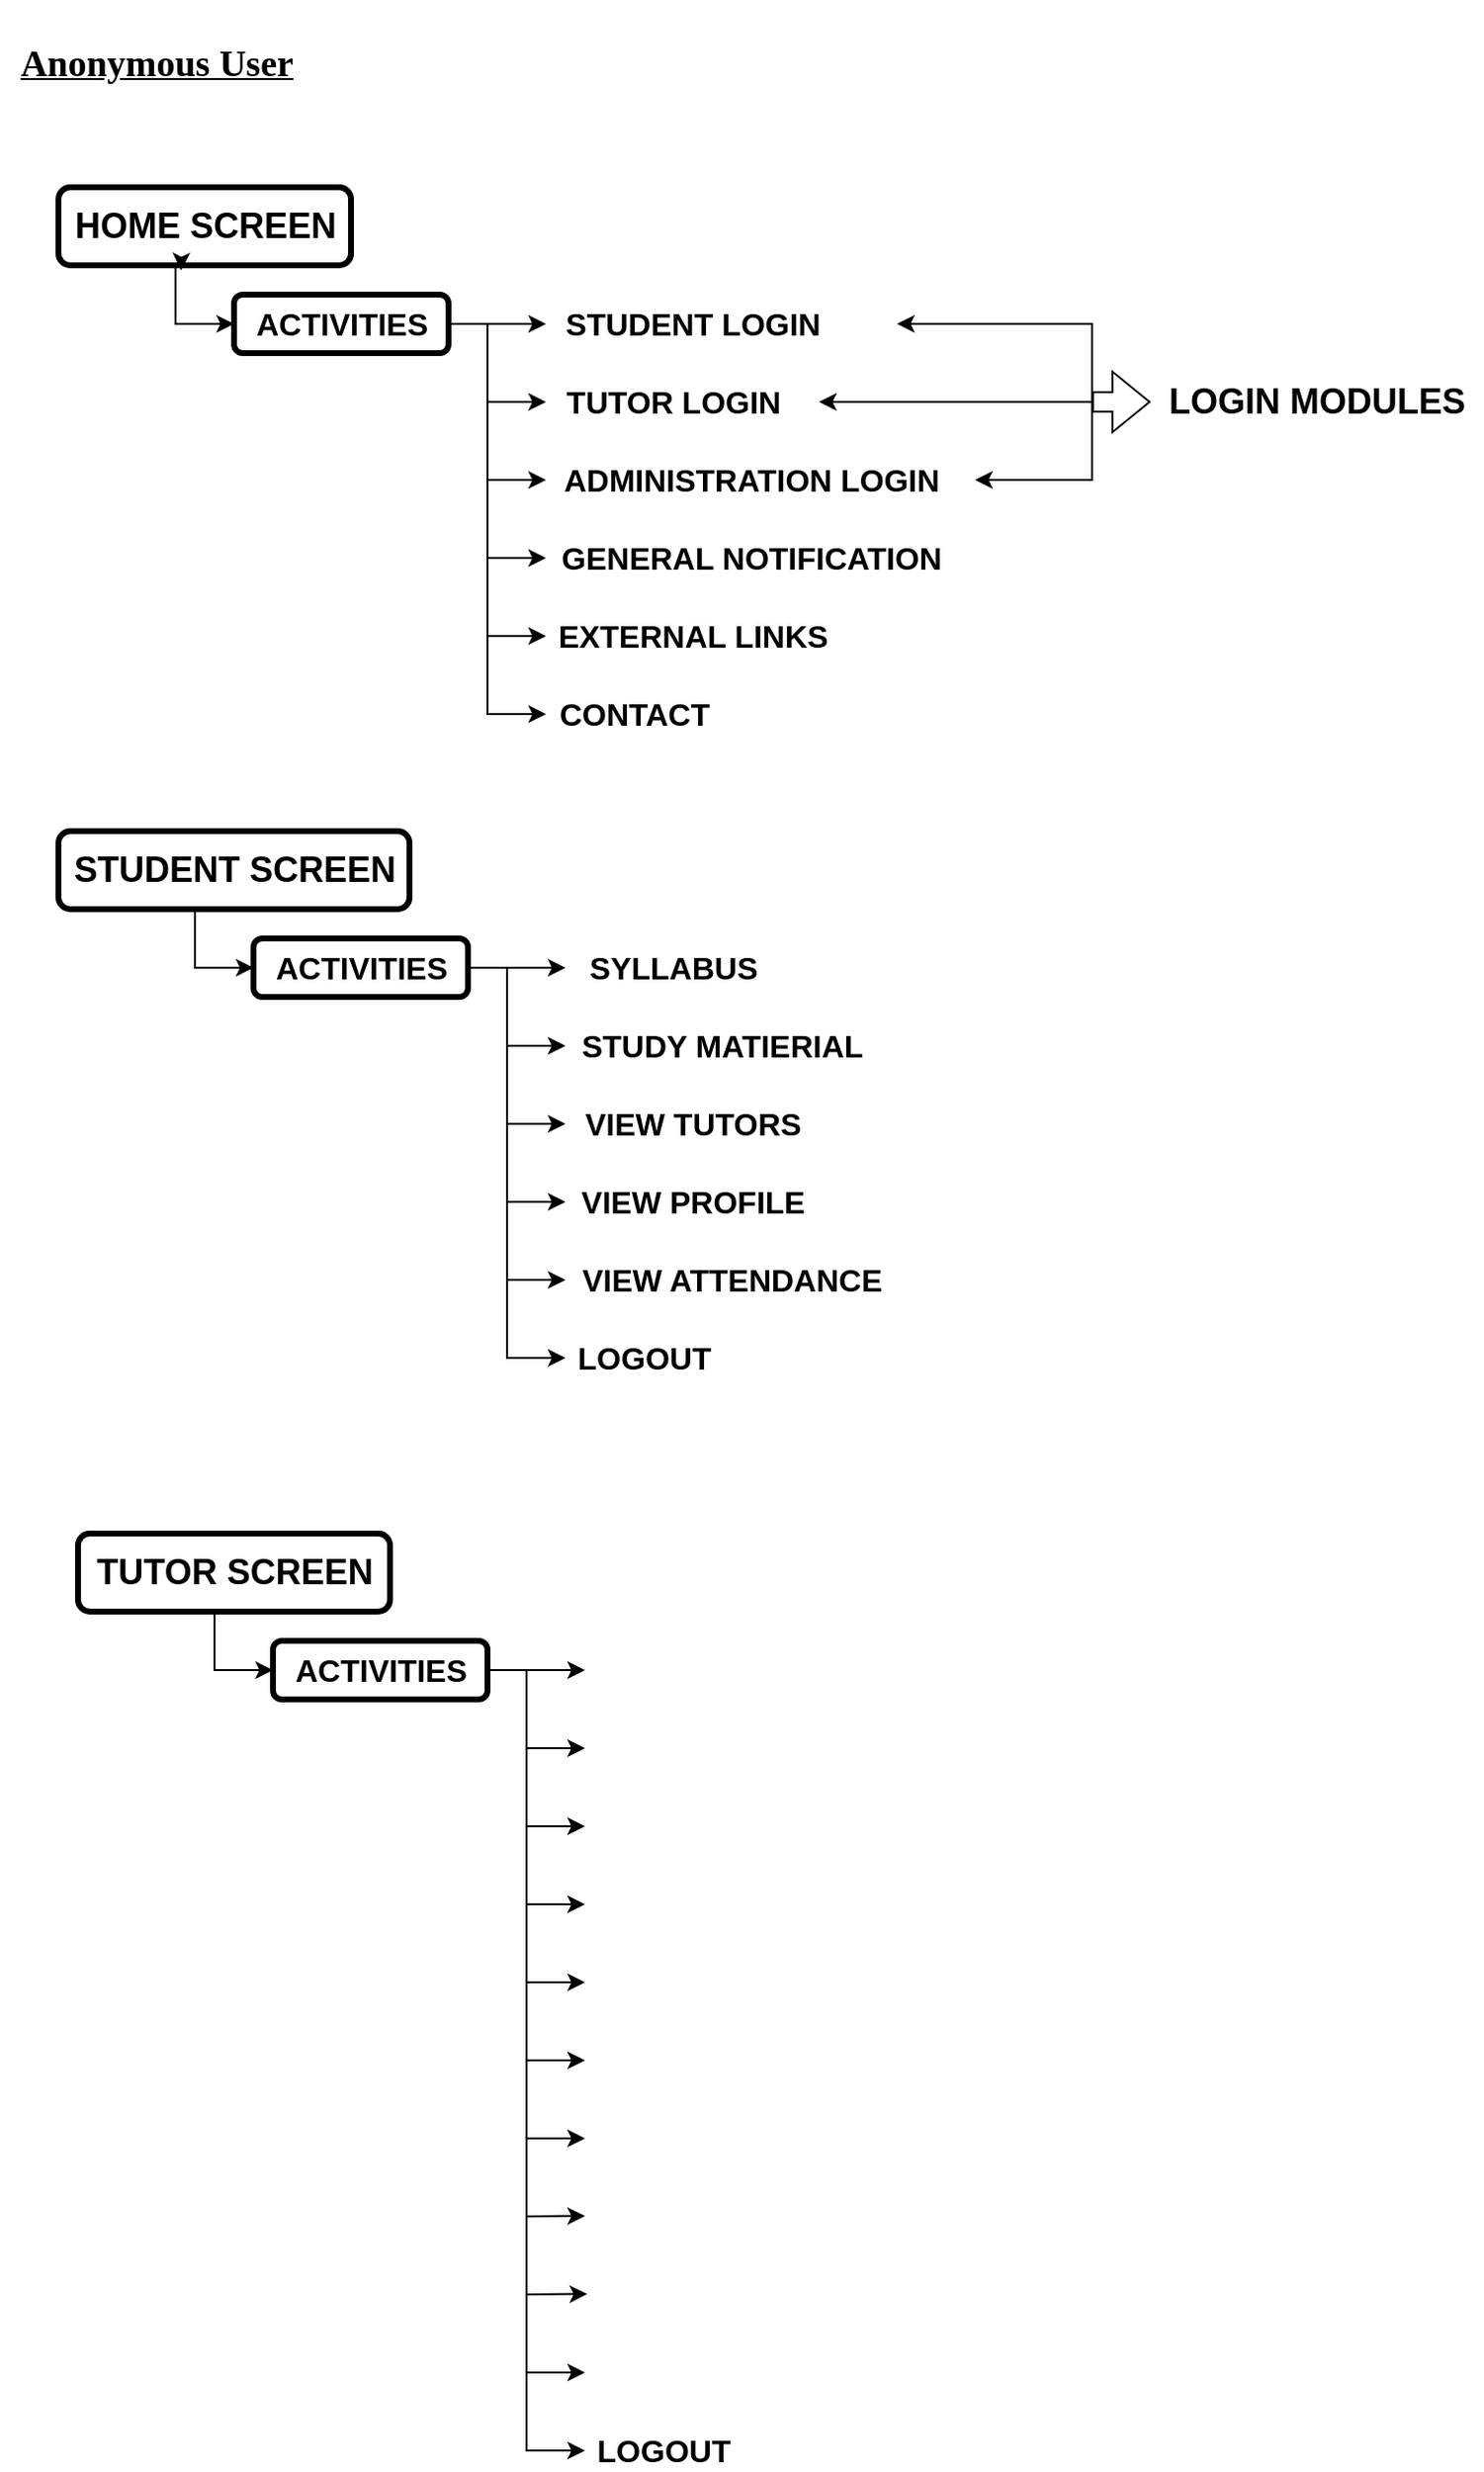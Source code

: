 <mxfile version="17.3.0" type="github"><diagram id="JyeO8aIsmQjS3cRMxxyG" name="Page-1"><mxGraphModel dx="1209" dy="642" grid="1" gridSize="10" guides="1" tooltips="1" connect="1" arrows="1" fold="1" page="1" pageScale="1" pageWidth="827" pageHeight="1169" math="0" shadow="0"><root><mxCell id="0"/><mxCell id="1" parent="0"/><mxCell id="z_aTLb3yzJRrWmlUR4qx-1" value="&lt;h1&gt;&lt;font face=&quot;Russo One&quot; data-font-src=&quot;https://fonts.googleapis.com/css?family=Russo+One&quot; style=&quot;font-size: 19px&quot;&gt;&lt;u&gt;Anonymous User&lt;/u&gt;&lt;/font&gt;&lt;/h1&gt;" style="text;html=1;resizable=0;autosize=1;align=center;verticalAlign=middle;points=[];fillColor=none;strokeColor=none;rounded=0;fontStyle=1;fontFamily=Russo one;fontSource=https%3A%2F%2Ffonts.googleapis.com%2Fcss%3Ffamily%3DRusso%2Bone;" parent="1" vertex="1"><mxGeometry x="40" y="40" width="160" height="50" as="geometry"/></mxCell><mxCell id="q49_IF3uHJFlD4PHDDiT-6" style="edgeStyle=orthogonalEdgeStyle;rounded=0;orthogonalLoop=1;jettySize=auto;html=1;fontSize=18;" parent="1" source="q49_IF3uHJFlD4PHDDiT-2" edge="1"><mxGeometry relative="1" as="geometry"><mxPoint x="160" y="200" as="targetPoint"/><Array as="points"><mxPoint x="130" y="200"/></Array></mxGeometry></mxCell><mxCell id="q49_IF3uHJFlD4PHDDiT-2" value="" style="rounded=1;whiteSpace=wrap;html=1;strokeWidth=3;fillColor=none;" parent="1" vertex="1"><mxGeometry x="70" y="130" width="150" height="40" as="geometry"/></mxCell><mxCell id="q49_IF3uHJFlD4PHDDiT-5" value="&lt;font style=&quot;font-size: 18px&quot;&gt;&lt;b&gt;HOME SCREEN&lt;/b&gt;&lt;/font&gt;" style="text;html=1;align=center;verticalAlign=middle;resizable=0;points=[];autosize=1;strokeColor=none;fillColor=none;" parent="1" vertex="1"><mxGeometry x="70" y="140" width="150" height="20" as="geometry"/></mxCell><mxCell id="q49_IF3uHJFlD4PHDDiT-9" style="edgeStyle=orthogonalEdgeStyle;rounded=0;orthogonalLoop=1;jettySize=auto;html=1;fontSize=16;" parent="1" source="q49_IF3uHJFlD4PHDDiT-7" edge="1"><mxGeometry relative="1" as="geometry"><mxPoint x="320" y="200" as="targetPoint"/></mxGeometry></mxCell><mxCell id="q49_IF3uHJFlD4PHDDiT-7" value="" style="rounded=1;whiteSpace=wrap;html=1;strokeWidth=3;fillColor=none;" parent="1" vertex="1"><mxGeometry x="160" y="185" width="110" height="30" as="geometry"/></mxCell><mxCell id="q49_IF3uHJFlD4PHDDiT-8" value="&lt;b style=&quot;font-size: 16px&quot;&gt;ACTIVITIES&lt;/b&gt;" style="text;html=1;align=center;verticalAlign=middle;resizable=0;points=[];autosize=1;strokeColor=none;fillColor=none;" parent="1" vertex="1"><mxGeometry x="165" y="190" width="100" height="20" as="geometry"/></mxCell><mxCell id="q49_IF3uHJFlD4PHDDiT-10" value="" style="endArrow=classic;html=1;rounded=0;fontSize=16;" parent="1" edge="1"><mxGeometry width="50" height="50" relative="1" as="geometry"><mxPoint x="290" y="200" as="sourcePoint"/><mxPoint x="320" y="240" as="targetPoint"/><Array as="points"><mxPoint x="290" y="240"/></Array></mxGeometry></mxCell><mxCell id="q49_IF3uHJFlD4PHDDiT-11" value="&lt;span style=&quot;font-size: 16px&quot;&gt;&lt;b&gt;STUDENT LOGIN&lt;/b&gt;&lt;/span&gt;" style="text;html=1;align=center;verticalAlign=middle;resizable=0;points=[];autosize=1;strokeColor=none;fillColor=none;" parent="1" vertex="1"><mxGeometry x="320" y="190" width="150" height="20" as="geometry"/></mxCell><mxCell id="q49_IF3uHJFlD4PHDDiT-12" value="&lt;span style=&quot;font-size: 16px&quot;&gt;&lt;b&gt;TUTOR LOGIN&lt;/b&gt;&lt;/span&gt;" style="text;html=1;align=center;verticalAlign=middle;resizable=0;points=[];autosize=1;strokeColor=none;fillColor=none;" parent="1" vertex="1"><mxGeometry x="320" y="230" width="130" height="20" as="geometry"/></mxCell><mxCell id="q49_IF3uHJFlD4PHDDiT-13" value="" style="endArrow=classic;html=1;rounded=0;fontSize=16;" parent="1" edge="1"><mxGeometry width="50" height="50" relative="1" as="geometry"><mxPoint x="290" y="240" as="sourcePoint"/><mxPoint x="320" y="280" as="targetPoint"/><Array as="points"><mxPoint x="290" y="280"/></Array></mxGeometry></mxCell><mxCell id="q49_IF3uHJFlD4PHDDiT-14" value="" style="endArrow=classic;html=1;rounded=0;fontSize=16;" parent="1" edge="1"><mxGeometry width="50" height="50" relative="1" as="geometry"><mxPoint x="290" y="270" as="sourcePoint"/><mxPoint x="320" y="320" as="targetPoint"/><Array as="points"><mxPoint x="290" y="320"/></Array></mxGeometry></mxCell><mxCell id="q49_IF3uHJFlD4PHDDiT-15" value="" style="endArrow=classic;html=1;rounded=0;fontSize=16;" parent="1" edge="1"><mxGeometry width="50" height="50" relative="1" as="geometry"><mxPoint x="290" y="320" as="sourcePoint"/><mxPoint x="320" y="360" as="targetPoint"/><Array as="points"><mxPoint x="290" y="360"/></Array></mxGeometry></mxCell><mxCell id="q49_IF3uHJFlD4PHDDiT-17" value="" style="endArrow=classic;html=1;rounded=0;fontSize=16;" parent="1" edge="1"><mxGeometry width="50" height="50" relative="1" as="geometry"><mxPoint x="290" y="360" as="sourcePoint"/><mxPoint x="320" y="400" as="targetPoint"/><Array as="points"><mxPoint x="290" y="400"/></Array></mxGeometry></mxCell><mxCell id="q49_IF3uHJFlD4PHDDiT-18" value="&lt;span style=&quot;font-size: 16px&quot;&gt;&lt;b&gt;ADMINISTRATION LOGIN&lt;/b&gt;&lt;/span&gt;" style="text;html=1;align=center;verticalAlign=middle;resizable=0;points=[];autosize=1;strokeColor=none;fillColor=none;" parent="1" vertex="1"><mxGeometry x="320" y="270" width="210" height="20" as="geometry"/></mxCell><mxCell id="q49_IF3uHJFlD4PHDDiT-19" value="" style="endArrow=classic;startArrow=classic;html=1;rounded=0;fontSize=16;" parent="1" edge="1"><mxGeometry width="50" height="50" relative="1" as="geometry"><mxPoint x="540" y="280" as="sourcePoint"/><mxPoint x="500" y="200" as="targetPoint"/><Array as="points"><mxPoint x="600" y="280"/><mxPoint x="600" y="200"/></Array></mxGeometry></mxCell><mxCell id="q49_IF3uHJFlD4PHDDiT-20" value="" style="endArrow=classic;html=1;rounded=0;fontSize=16;" parent="1" edge="1"><mxGeometry width="50" height="50" relative="1" as="geometry"><mxPoint x="600" y="240" as="sourcePoint"/><mxPoint x="460" y="240" as="targetPoint"/></mxGeometry></mxCell><mxCell id="q49_IF3uHJFlD4PHDDiT-21" value="" style="shape=flexArrow;endArrow=classic;html=1;rounded=0;fontSize=16;" parent="1" edge="1"><mxGeometry width="50" height="50" relative="1" as="geometry"><mxPoint x="600" y="240" as="sourcePoint"/><mxPoint x="630" y="240" as="targetPoint"/><Array as="points"/></mxGeometry></mxCell><mxCell id="q49_IF3uHJFlD4PHDDiT-22" value="&lt;font style=&quot;font-size: 18px&quot;&gt;&lt;b&gt;LOGIN MODULES&lt;/b&gt;&lt;/font&gt;" style="text;html=1;align=center;verticalAlign=middle;resizable=0;points=[];autosize=1;strokeColor=none;fillColor=none;" parent="1" vertex="1"><mxGeometry x="630" y="230" width="170" height="20" as="geometry"/></mxCell><mxCell id="q49_IF3uHJFlD4PHDDiT-23" value="&lt;span style=&quot;font-size: 16px&quot;&gt;&lt;b&gt;GENERAL NOTIFICATION&lt;/b&gt;&lt;/span&gt;&lt;span style=&quot;color: rgba(0 , 0 , 0 , 0) ; font-family: monospace ; font-size: 0px&quot;&gt;%3CmxGraphModel%3E%3Croot%3E%3CmxCell%20id%3D%220%22%2F%3E%3CmxCell%20id%3D%221%22%20parent%3D%220%22%2F%3E%3CmxCell%20id%3D%222%22%20value%3D%22%26lt%3Bspan%20style%3D%26quot%3Bfont-size%3A%2016px%26quot%3B%26gt%3B%26lt%3Bb%26gt%3BADMINISTRATION%20LOGIN%26lt%3B%2Fb%26gt%3B%26lt%3B%2Fspan%26gt%3B%22%20style%3D%22text%3Bhtml%3D1%3Balign%3Dcenter%3BverticalAlign%3Dmiddle%3Bresizable%3D0%3Bpoints%3D%5B%5D%3Bautosize%3D1%3BstrokeColor%3Dnone%3BfillColor%3Dnone%3B%22%20vertex%3D%221%22%20parent%3D%221%22%3E%3CmxGeometry%20x%3D%22320%22%20y%3D%22270%22%20width%3D%22210%22%20height%3D%2220%22%20as%3D%22geometry%22%2F%3E%3C%2FmxCell%3E%3C%2Froot%3E%3C%2FmxGraphModel%3E&lt;/span&gt;" style="text;html=1;align=center;verticalAlign=middle;resizable=0;points=[];autosize=1;strokeColor=none;fillColor=none;" parent="1" vertex="1"><mxGeometry x="320" y="310" width="210" height="20" as="geometry"/></mxCell><mxCell id="q49_IF3uHJFlD4PHDDiT-24" value="&lt;span style=&quot;font-size: 16px&quot;&gt;&lt;b&gt;EXTERNAL LINKS&lt;/b&gt;&lt;/span&gt;" style="text;html=1;align=center;verticalAlign=middle;resizable=0;points=[];autosize=1;strokeColor=none;fillColor=none;" parent="1" vertex="1"><mxGeometry x="320" y="350" width="150" height="20" as="geometry"/></mxCell><mxCell id="q49_IF3uHJFlD4PHDDiT-25" value="&lt;span style=&quot;font-size: 16px&quot;&gt;&lt;b&gt;CONTACT&lt;/b&gt;&lt;/span&gt;" style="text;html=1;align=center;verticalAlign=middle;resizable=0;points=[];autosize=1;strokeColor=none;fillColor=none;" parent="1" vertex="1"><mxGeometry x="320" y="390" width="90" height="20" as="geometry"/></mxCell><mxCell id="q49_IF3uHJFlD4PHDDiT-26" style="edgeStyle=orthogonalEdgeStyle;rounded=0;orthogonalLoop=1;jettySize=auto;html=1;fontSize=18;" parent="1" source="q49_IF3uHJFlD4PHDDiT-27" edge="1"><mxGeometry relative="1" as="geometry"><mxPoint x="170" y="530" as="targetPoint"/><Array as="points"><mxPoint x="140" y="530"/></Array></mxGeometry></mxCell><mxCell id="q49_IF3uHJFlD4PHDDiT-27" value="" style="rounded=1;whiteSpace=wrap;html=1;strokeWidth=3;fillColor=none;" parent="1" vertex="1"><mxGeometry x="70" y="460" width="180" height="40" as="geometry"/></mxCell><mxCell id="q49_IF3uHJFlD4PHDDiT-28" value="&lt;font style=&quot;font-size: 18px&quot;&gt;&lt;b&gt;STUDENT SCREEN&lt;/b&gt;&lt;/font&gt;" style="text;html=1;align=center;verticalAlign=middle;resizable=0;points=[];autosize=1;strokeColor=none;fillColor=none;" parent="1" vertex="1"><mxGeometry x="70" y="470" width="180" height="20" as="geometry"/></mxCell><mxCell id="q49_IF3uHJFlD4PHDDiT-29" style="edgeStyle=orthogonalEdgeStyle;rounded=0;orthogonalLoop=1;jettySize=auto;html=1;fontSize=16;" parent="1" source="q49_IF3uHJFlD4PHDDiT-30" edge="1"><mxGeometry relative="1" as="geometry"><mxPoint x="330" y="530" as="targetPoint"/></mxGeometry></mxCell><mxCell id="q49_IF3uHJFlD4PHDDiT-30" value="" style="rounded=1;whiteSpace=wrap;html=1;strokeWidth=3;fillColor=none;" parent="1" vertex="1"><mxGeometry x="170" y="515" width="110" height="30" as="geometry"/></mxCell><mxCell id="q49_IF3uHJFlD4PHDDiT-31" value="&lt;b style=&quot;font-size: 16px&quot;&gt;ACTIVITIES&lt;/b&gt;" style="text;html=1;align=center;verticalAlign=middle;resizable=0;points=[];autosize=1;strokeColor=none;fillColor=none;" parent="1" vertex="1"><mxGeometry x="175" y="520" width="100" height="20" as="geometry"/></mxCell><mxCell id="q49_IF3uHJFlD4PHDDiT-32" value="" style="endArrow=classic;html=1;rounded=0;fontSize=16;" parent="1" edge="1"><mxGeometry width="50" height="50" relative="1" as="geometry"><mxPoint x="300" y="530" as="sourcePoint"/><mxPoint x="330" y="570" as="targetPoint"/><Array as="points"><mxPoint x="300" y="570"/></Array></mxGeometry></mxCell><mxCell id="q49_IF3uHJFlD4PHDDiT-33" value="&lt;span style=&quot;font-size: 16px&quot;&gt;&lt;b&gt;SYLLABUS&lt;/b&gt;&lt;/span&gt;" style="text;html=1;align=center;verticalAlign=middle;resizable=0;points=[];autosize=1;strokeColor=none;fillColor=none;" parent="1" vertex="1"><mxGeometry x="335" y="520" width="100" height="20" as="geometry"/></mxCell><mxCell id="q49_IF3uHJFlD4PHDDiT-34" value="&lt;span style=&quot;font-size: 16px&quot;&gt;&lt;b&gt;STUDY MATIERIAL&lt;/b&gt;&lt;/span&gt;" style="text;html=1;align=center;verticalAlign=middle;resizable=0;points=[];autosize=1;strokeColor=none;fillColor=none;" parent="1" vertex="1"><mxGeometry x="330" y="560" width="160" height="20" as="geometry"/></mxCell><mxCell id="q49_IF3uHJFlD4PHDDiT-35" value="" style="endArrow=classic;html=1;rounded=0;fontSize=16;" parent="1" edge="1"><mxGeometry width="50" height="50" relative="1" as="geometry"><mxPoint x="300" y="570" as="sourcePoint"/><mxPoint x="330" y="610" as="targetPoint"/><Array as="points"><mxPoint x="300" y="610"/></Array></mxGeometry></mxCell><mxCell id="q49_IF3uHJFlD4PHDDiT-36" value="" style="endArrow=classic;html=1;rounded=0;fontSize=16;" parent="1" edge="1"><mxGeometry width="50" height="50" relative="1" as="geometry"><mxPoint x="300" y="600" as="sourcePoint"/><mxPoint x="330" y="650" as="targetPoint"/><Array as="points"><mxPoint x="300" y="650"/></Array></mxGeometry></mxCell><mxCell id="q49_IF3uHJFlD4PHDDiT-37" value="" style="endArrow=classic;html=1;rounded=0;fontSize=16;" parent="1" edge="1"><mxGeometry width="50" height="50" relative="1" as="geometry"><mxPoint x="300" y="650" as="sourcePoint"/><mxPoint x="330" y="690" as="targetPoint"/><Array as="points"><mxPoint x="300" y="690"/></Array></mxGeometry></mxCell><mxCell id="q49_IF3uHJFlD4PHDDiT-38" value="" style="endArrow=classic;html=1;rounded=0;fontSize=16;" parent="1" edge="1"><mxGeometry width="50" height="50" relative="1" as="geometry"><mxPoint x="300" y="690" as="sourcePoint"/><mxPoint x="330" y="730" as="targetPoint"/><Array as="points"><mxPoint x="300" y="730"/></Array></mxGeometry></mxCell><mxCell id="q49_IF3uHJFlD4PHDDiT-39" value="&lt;span style=&quot;font-size: 16px&quot;&gt;&lt;b&gt;VIEW TUTORS&lt;/b&gt;&lt;/span&gt;" style="text;html=1;align=center;verticalAlign=middle;resizable=0;points=[];autosize=1;strokeColor=none;fillColor=none;" parent="1" vertex="1"><mxGeometry x="330" y="600" width="130" height="20" as="geometry"/></mxCell><mxCell id="q49_IF3uHJFlD4PHDDiT-43" value="&lt;span style=&quot;font-size: 16px&quot;&gt;&lt;b&gt;VIEW PROFILE&lt;/b&gt;&lt;/span&gt;" style="text;html=1;align=center;verticalAlign=middle;resizable=0;points=[];autosize=1;strokeColor=none;fillColor=none;" parent="1" vertex="1"><mxGeometry x="330" y="640" width="130" height="20" as="geometry"/></mxCell><mxCell id="q49_IF3uHJFlD4PHDDiT-44" value="&lt;span style=&quot;font-size: 16px&quot;&gt;&lt;b&gt;VIEW ATTENDANCE&lt;/b&gt;&lt;/span&gt;" style="text;html=1;align=center;verticalAlign=middle;resizable=0;points=[];autosize=1;strokeColor=none;fillColor=none;" parent="1" vertex="1"><mxGeometry x="330" y="680" width="170" height="20" as="geometry"/></mxCell><mxCell id="q49_IF3uHJFlD4PHDDiT-45" value="&lt;span style=&quot;font-size: 16px&quot;&gt;&lt;b&gt;LOGOUT&lt;/b&gt;&lt;/span&gt;" style="text;html=1;align=center;verticalAlign=middle;resizable=0;points=[];autosize=1;strokeColor=none;fillColor=none;" parent="1" vertex="1"><mxGeometry x="330" y="720" width="80" height="20" as="geometry"/></mxCell><mxCell id="q49_IF3uHJFlD4PHDDiT-46" style="edgeStyle=orthogonalEdgeStyle;rounded=0;orthogonalLoop=1;jettySize=auto;html=1;exitX=0.25;exitY=1;exitDx=0;exitDy=0;entryX=0.419;entryY=1.065;entryDx=0;entryDy=0;entryPerimeter=0;fontSize=16;" parent="1" source="q49_IF3uHJFlD4PHDDiT-2" target="q49_IF3uHJFlD4PHDDiT-2" edge="1"><mxGeometry relative="1" as="geometry"/></mxCell><mxCell id="q49_IF3uHJFlD4PHDDiT-109" style="edgeStyle=orthogonalEdgeStyle;rounded=0;orthogonalLoop=1;jettySize=auto;html=1;fontSize=18;" parent="1" source="q49_IF3uHJFlD4PHDDiT-110" edge="1"><mxGeometry relative="1" as="geometry"><mxPoint x="180" y="890.0" as="targetPoint"/><Array as="points"><mxPoint x="150" y="890"/></Array></mxGeometry></mxCell><mxCell id="q49_IF3uHJFlD4PHDDiT-110" value="" style="rounded=1;whiteSpace=wrap;html=1;strokeWidth=3;fillColor=none;" parent="1" vertex="1"><mxGeometry x="80" y="820" width="160" height="40" as="geometry"/></mxCell><mxCell id="q49_IF3uHJFlD4PHDDiT-111" value="&lt;font style=&quot;font-size: 18px&quot;&gt;&lt;b&gt;TUTOR SCREEN&lt;/b&gt;&lt;/font&gt;" style="text;html=1;align=center;verticalAlign=middle;resizable=0;points=[];autosize=1;strokeColor=none;fillColor=none;" parent="1" vertex="1"><mxGeometry x="80" y="830" width="160" height="20" as="geometry"/></mxCell><mxCell id="q49_IF3uHJFlD4PHDDiT-112" style="edgeStyle=orthogonalEdgeStyle;rounded=0;orthogonalLoop=1;jettySize=auto;html=1;fontSize=16;" parent="1" source="q49_IF3uHJFlD4PHDDiT-113" edge="1"><mxGeometry relative="1" as="geometry"><mxPoint x="340" y="890.0" as="targetPoint"/></mxGeometry></mxCell><mxCell id="q49_IF3uHJFlD4PHDDiT-113" value="" style="rounded=1;whiteSpace=wrap;html=1;strokeWidth=3;fillColor=none;" parent="1" vertex="1"><mxGeometry x="180" y="875" width="110" height="30" as="geometry"/></mxCell><mxCell id="q49_IF3uHJFlD4PHDDiT-114" value="&lt;b style=&quot;font-size: 16px&quot;&gt;ACTIVITIES&lt;/b&gt;" style="text;html=1;align=center;verticalAlign=middle;resizable=0;points=[];autosize=1;strokeColor=none;fillColor=none;" parent="1" vertex="1"><mxGeometry x="185" y="880" width="100" height="20" as="geometry"/></mxCell><mxCell id="q49_IF3uHJFlD4PHDDiT-115" value="" style="endArrow=classic;html=1;rounded=0;fontSize=16;" parent="1" edge="1"><mxGeometry width="50" height="50" relative="1" as="geometry"><mxPoint x="310" y="890.0" as="sourcePoint"/><mxPoint x="340" y="930.0" as="targetPoint"/><Array as="points"><mxPoint x="310" y="930"/></Array></mxGeometry></mxCell><mxCell id="q49_IF3uHJFlD4PHDDiT-116" value="" style="endArrow=classic;html=1;rounded=0;fontSize=16;" parent="1" edge="1"><mxGeometry width="50" height="50" relative="1" as="geometry"><mxPoint x="310" y="930.0" as="sourcePoint"/><mxPoint x="340" y="970.0" as="targetPoint"/><Array as="points"><mxPoint x="310" y="970"/></Array></mxGeometry></mxCell><mxCell id="q49_IF3uHJFlD4PHDDiT-117" value="" style="endArrow=classic;html=1;rounded=0;fontSize=16;" parent="1" edge="1"><mxGeometry width="50" height="50" relative="1" as="geometry"><mxPoint x="310" y="960.0" as="sourcePoint"/><mxPoint x="340" y="1010.0" as="targetPoint"/><Array as="points"><mxPoint x="310" y="1010"/></Array></mxGeometry></mxCell><mxCell id="q49_IF3uHJFlD4PHDDiT-118" value="" style="endArrow=classic;html=1;rounded=0;fontSize=16;" parent="1" edge="1"><mxGeometry width="50" height="50" relative="1" as="geometry"><mxPoint x="310" y="1010.0" as="sourcePoint"/><mxPoint x="340" y="1050.0" as="targetPoint"/><Array as="points"><mxPoint x="310" y="1050"/></Array></mxGeometry></mxCell><mxCell id="q49_IF3uHJFlD4PHDDiT-119" value="" style="endArrow=classic;html=1;rounded=0;fontSize=16;" parent="1" edge="1"><mxGeometry width="50" height="50" relative="1" as="geometry"><mxPoint x="310" y="1050.0" as="sourcePoint"/><mxPoint x="340" y="1090.0" as="targetPoint"/><Array as="points"><mxPoint x="310" y="1090"/></Array></mxGeometry></mxCell><mxCell id="q49_IF3uHJFlD4PHDDiT-120" value="" style="endArrow=classic;html=1;rounded=0;fontSize=16;" parent="1" edge="1"><mxGeometry width="50" height="50" relative="1" as="geometry"><mxPoint x="310" y="1080.0" as="sourcePoint"/><mxPoint x="340" y="1130.0" as="targetPoint"/><Array as="points"><mxPoint x="310" y="1130"/></Array></mxGeometry></mxCell><mxCell id="q49_IF3uHJFlD4PHDDiT-121" value="" style="endArrow=classic;html=1;rounded=0;fontSize=16;entryX=0.008;entryY=0.488;entryDx=0;entryDy=0;entryPerimeter=0;" parent="1" edge="1"><mxGeometry width="50" height="50" relative="1" as="geometry"><mxPoint x="310" y="1170.0" as="sourcePoint"/><mxPoint x="341.12" y="1209.76" as="targetPoint"/><Array as="points"><mxPoint x="310" y="1210"/></Array></mxGeometry></mxCell><mxCell id="q49_IF3uHJFlD4PHDDiT-122" value="" style="endArrow=classic;html=1;rounded=0;fontSize=16;" parent="1" edge="1"><mxGeometry width="50" height="50" relative="1" as="geometry"><mxPoint x="310" y="1130.0" as="sourcePoint"/><mxPoint x="340" y="1169.739" as="targetPoint"/><Array as="points"><mxPoint x="310" y="1170"/></Array></mxGeometry></mxCell><mxCell id="q49_IF3uHJFlD4PHDDiT-123" value="" style="endArrow=classic;html=1;rounded=0;fontSize=16;" parent="1" edge="1"><mxGeometry width="50" height="50" relative="1" as="geometry"><mxPoint x="310" y="1200.0" as="sourcePoint"/><mxPoint x="340" y="1250.0" as="targetPoint"/><Array as="points"><mxPoint x="310" y="1250"/></Array></mxGeometry></mxCell><mxCell id="q49_IF3uHJFlD4PHDDiT-124" value="" style="endArrow=classic;html=1;rounded=0;fontSize=16;" parent="1" edge="1"><mxGeometry width="50" height="50" relative="1" as="geometry"><mxPoint x="310" y="1250.0" as="sourcePoint"/><mxPoint x="340" y="1290.0" as="targetPoint"/><Array as="points"><mxPoint x="310" y="1290"/></Array></mxGeometry></mxCell><mxCell id="q49_IF3uHJFlD4PHDDiT-125" value="&lt;span style=&quot;font-size: 16px&quot;&gt;&lt;b&gt;LOGOUT&lt;/b&gt;&lt;/span&gt;" style="text;html=1;align=center;verticalAlign=middle;resizable=0;points=[];autosize=1;strokeColor=none;fillColor=none;" parent="1" vertex="1"><mxGeometry x="340" y="1280" width="80" height="20" as="geometry"/></mxCell></root></mxGraphModel></diagram></mxfile>